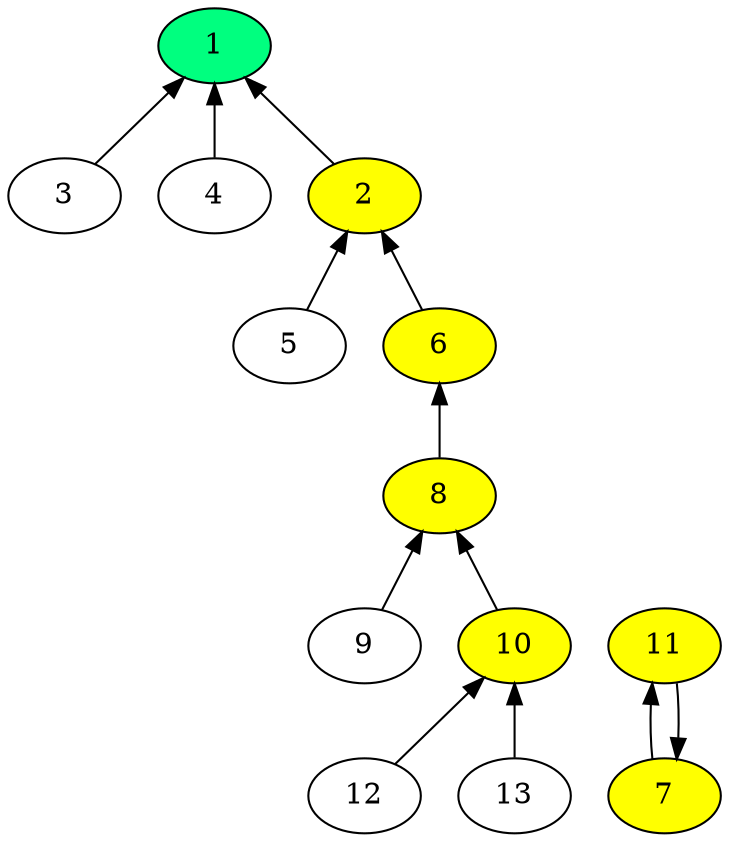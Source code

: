 digraph time_source_tree {
  rankdir="BT";
  "2" -> "1";
  "3" -> "1";
  "4" -> "1";
  "5" -> "2";
  "6" -> "2";
  "7" -> "11";
  "8" -> "6";
  "9" -> "8";
  "10" -> "8";
  "11" -> "7";
  "12" -> "10";
  "13" -> "10";
  "1" [fillcolor="yellow" style="filled"];
  "2" [fillcolor="yellow" style="filled"];
  "6" [fillcolor="yellow" style="filled"];
  "7" [fillcolor="yellow" style="filled"];
  "8" [fillcolor="yellow" style="filled"];
  "10" [fillcolor="yellow" style="filled"];
  "11" [fillcolor="yellow" style="filled"];
  "1" [rank="source" fillcolor="#00FF7F" style="filled"];
}
